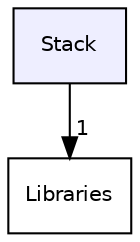 digraph "Stack" {
  compound=true
  node [ fontsize="10", fontname="Helvetica"];
  edge [ labelfontsize="10", labelfontname="Helvetica"];
  dir_e583b38fcc4435b294e9fede95ee3d06 [shape=box, label="Stack", style="filled", fillcolor="#eeeeff", pencolor="black", URL="dir_e583b38fcc4435b294e9fede95ee3d06.html"];
  dir_6d2d5b60bd20db849a9486835a2715aa [shape=box label="Libraries" URL="dir_6d2d5b60bd20db849a9486835a2715aa.html"];
  dir_e583b38fcc4435b294e9fede95ee3d06->dir_6d2d5b60bd20db849a9486835a2715aa [headlabel="1", labeldistance=1.5 headhref="dir_000003_000001.html"];
}
